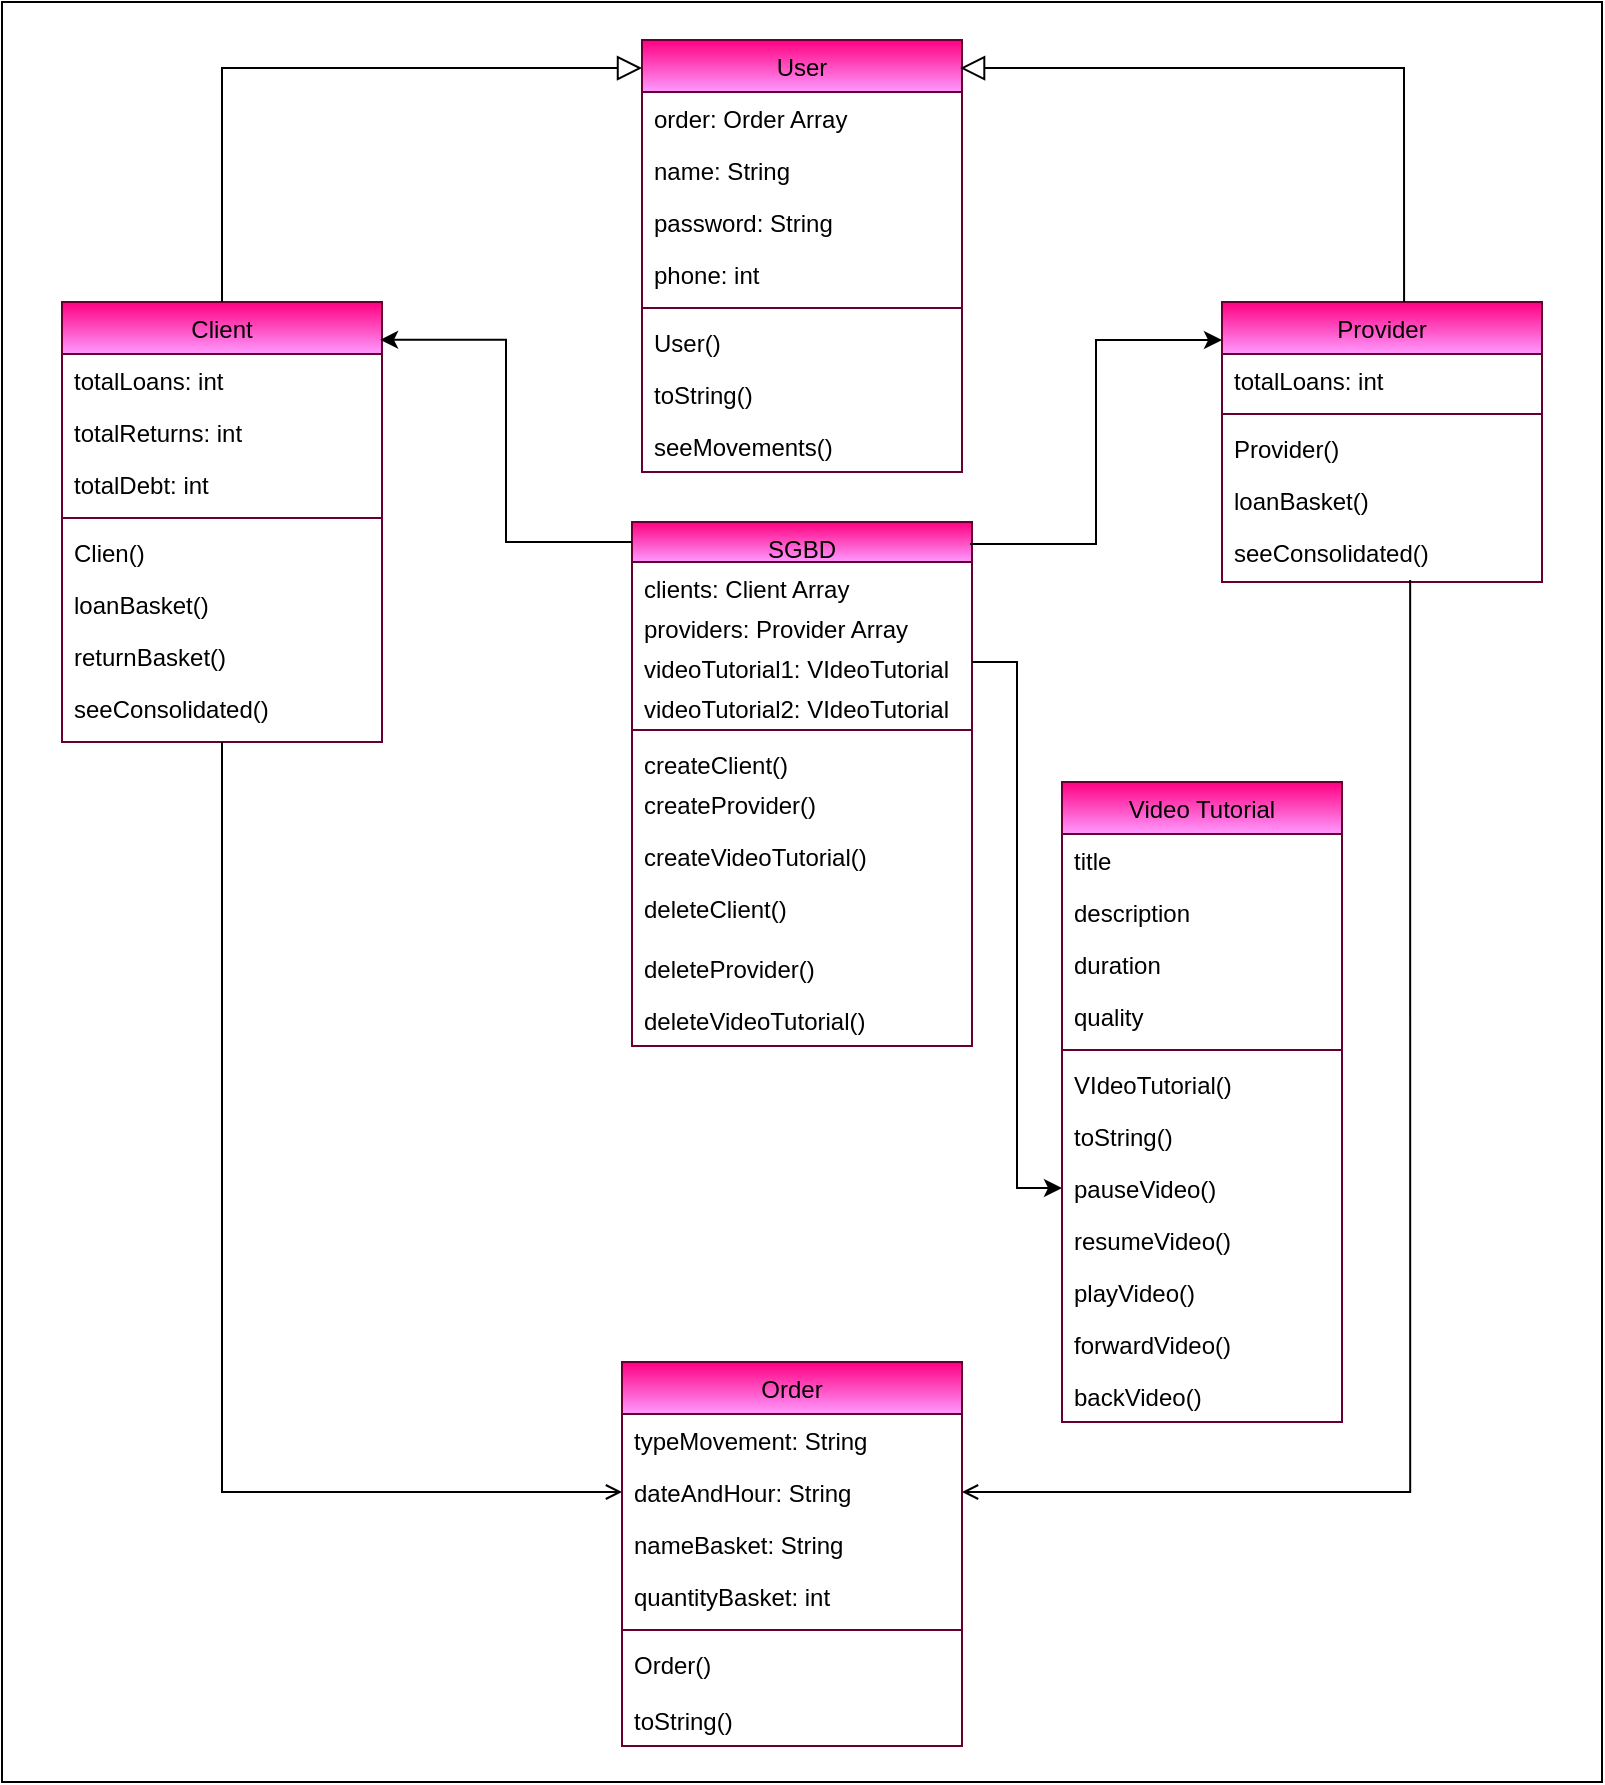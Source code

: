 <mxfile version="14.5.1" type="device"><diagram id="C5RBs43oDa-KdzZeNtuy" name="Page-1"><mxGraphModel dx="1292" dy="504" grid="1" gridSize="10" guides="1" tooltips="1" connect="1" arrows="1" fold="1" page="1" pageScale="1" pageWidth="827" pageHeight="1169" math="0" shadow="0"><root><mxCell id="WIyWlLk6GJQsqaUBKTNV-0"/><mxCell id="WIyWlLk6GJQsqaUBKTNV-1" parent="WIyWlLk6GJQsqaUBKTNV-0"/><mxCell id="KGLFpQk-crDGGDGeK6yU-16" value="" style="rounded=0;whiteSpace=wrap;html=1;labelBackgroundColor=#FFFF33;fillColor=none;" parent="WIyWlLk6GJQsqaUBKTNV-1" vertex="1"><mxGeometry x="100" y="50" width="800" height="890" as="geometry"/></mxCell><mxCell id="uigf6_gstntd0-YhAFK--6" value="Order" style="swimlane;fontStyle=0;align=center;verticalAlign=top;childLayout=stackLayout;horizontal=1;startSize=26;horizontalStack=0;resizeParent=1;resizeLast=0;collapsible=1;marginBottom=0;rounded=0;shadow=0;strokeWidth=1;fillColor=#FF0080;gradientColor=#FF99FF;strokeColor=#660033;swimlaneFillColor=none;" parent="WIyWlLk6GJQsqaUBKTNV-1" vertex="1"><mxGeometry x="410" y="730" width="170" height="192" as="geometry"><mxRectangle x="130" y="380" width="160" height="26" as="alternateBounds"/></mxGeometry></mxCell><mxCell id="uigf6_gstntd0-YhAFK--10" value="typeMovement: String " style="text;align=left;verticalAlign=top;spacingLeft=4;spacingRight=4;overflow=hidden;rotatable=0;points=[[0,0.5],[1,0.5]];portConstraint=eastwest;fontStyle=0" parent="uigf6_gstntd0-YhAFK--6" vertex="1"><mxGeometry y="26" width="170" height="26" as="geometry"/></mxCell><mxCell id="uigf6_gstntd0-YhAFK--11" value="dateAndHour: String" style="text;align=left;verticalAlign=top;spacingLeft=4;spacingRight=4;overflow=hidden;rotatable=0;points=[[0,0.5],[1,0.5]];portConstraint=eastwest;" parent="uigf6_gstntd0-YhAFK--6" vertex="1"><mxGeometry y="52" width="170" height="26" as="geometry"/></mxCell><mxCell id="uigf6_gstntd0-YhAFK--165" value="nameBasket: String" style="text;align=left;verticalAlign=top;spacingLeft=4;spacingRight=4;overflow=hidden;rotatable=0;points=[[0,0.5],[1,0.5]];portConstraint=eastwest;rounded=0;shadow=0;html=0;" parent="uigf6_gstntd0-YhAFK--6" vertex="1"><mxGeometry y="78" width="170" height="26" as="geometry"/></mxCell><mxCell id="KGLFpQk-crDGGDGeK6yU-4" value="quantityBasket: int&#10;" style="text;align=left;verticalAlign=top;spacingLeft=4;spacingRight=4;overflow=hidden;rotatable=0;points=[[0,0.5],[1,0.5]];portConstraint=eastwest;rounded=0;shadow=0;html=0;" parent="uigf6_gstntd0-YhAFK--6" vertex="1"><mxGeometry y="104" width="170" height="26" as="geometry"/></mxCell><mxCell id="uigf6_gstntd0-YhAFK--166" value="" style="line;html=1;strokeWidth=1;align=left;verticalAlign=middle;spacingTop=-1;spacingLeft=3;spacingRight=3;rotatable=0;labelPosition=right;points=[];portConstraint=eastwest;strokeColor=#660033;" parent="uigf6_gstntd0-YhAFK--6" vertex="1"><mxGeometry y="130" width="170" height="8" as="geometry"/></mxCell><mxCell id="uigf6_gstntd0-YhAFK--117" value="Order()" style="text;align=left;verticalAlign=top;spacingLeft=4;spacingRight=4;overflow=hidden;rotatable=0;points=[[0,0.5],[1,0.5]];portConstraint=eastwest;" parent="uigf6_gstntd0-YhAFK--6" vertex="1"><mxGeometry y="138" width="170" height="28" as="geometry"/></mxCell><mxCell id="uigf6_gstntd0-YhAFK--128" value="toString()" style="text;align=left;verticalAlign=top;spacingLeft=4;spacingRight=4;overflow=hidden;rotatable=0;points=[[0,0.5],[1,0.5]];portConstraint=eastwest;" parent="uigf6_gstntd0-YhAFK--6" vertex="1"><mxGeometry y="166" width="170" height="26" as="geometry"/></mxCell><mxCell id="uigf6_gstntd0-YhAFK--15" value="User" style="swimlane;fontStyle=0;align=center;verticalAlign=top;childLayout=stackLayout;horizontal=1;startSize=26;horizontalStack=0;resizeParent=1;resizeLast=0;collapsible=1;marginBottom=0;rounded=0;shadow=0;strokeWidth=1;gradientColor=#FF99FF;fillColor=#FF0080;strokeColor=#660033;swimlaneFillColor=none;" parent="WIyWlLk6GJQsqaUBKTNV-1" vertex="1"><mxGeometry x="420" y="69" width="160" height="216" as="geometry"><mxRectangle x="550" y="140" width="160" height="26" as="alternateBounds"/></mxGeometry></mxCell><mxCell id="uigf6_gstntd0-YhAFK--171" value="order: Order Array" style="text;align=left;verticalAlign=top;spacingLeft=4;spacingRight=4;overflow=hidden;rotatable=0;points=[[0,0.5],[1,0.5]];portConstraint=eastwest;labelBackgroundColor=none;" parent="uigf6_gstntd0-YhAFK--15" vertex="1"><mxGeometry y="26" width="160" height="26" as="geometry"/></mxCell><mxCell id="uigf6_gstntd0-YhAFK--16" value="name: String" style="text;align=left;verticalAlign=top;spacingLeft=4;spacingRight=4;overflow=hidden;rotatable=0;points=[[0,0.5],[1,0.5]];portConstraint=eastwest;" parent="uigf6_gstntd0-YhAFK--15" vertex="1"><mxGeometry y="52" width="160" height="26" as="geometry"/></mxCell><mxCell id="uigf6_gstntd0-YhAFK--20" value="password: String" style="text;align=left;verticalAlign=top;spacingLeft=4;spacingRight=4;overflow=hidden;rotatable=0;points=[[0,0.5],[1,0.5]];portConstraint=eastwest;rounded=0;shadow=0;html=0;" parent="uigf6_gstntd0-YhAFK--15" vertex="1"><mxGeometry y="78" width="160" height="26" as="geometry"/></mxCell><mxCell id="uigf6_gstntd0-YhAFK--18" value="phone: int" style="text;align=left;verticalAlign=top;spacingLeft=4;spacingRight=4;overflow=hidden;rotatable=0;points=[[0,0.5],[1,0.5]];portConstraint=eastwest;rounded=0;shadow=0;html=0;" parent="uigf6_gstntd0-YhAFK--15" vertex="1"><mxGeometry y="104" width="160" height="26" as="geometry"/></mxCell><mxCell id="uigf6_gstntd0-YhAFK--179" value="" style="line;html=1;strokeWidth=1;align=left;verticalAlign=middle;spacingTop=-1;spacingLeft=3;spacingRight=3;rotatable=0;labelPosition=right;points=[];portConstraint=eastwest;strokeColor=#660033;" parent="uigf6_gstntd0-YhAFK--15" vertex="1"><mxGeometry y="130" width="160" height="8" as="geometry"/></mxCell><mxCell id="uigf6_gstntd0-YhAFK--133" value="User()" style="text;align=left;verticalAlign=top;spacingLeft=4;spacingRight=4;overflow=hidden;rotatable=0;points=[[0,0.5],[1,0.5]];portConstraint=eastwest;" parent="uigf6_gstntd0-YhAFK--15" vertex="1"><mxGeometry y="138" width="160" height="26" as="geometry"/></mxCell><mxCell id="uigf6_gstntd0-YhAFK--132" value="toString()" style="text;align=left;verticalAlign=top;spacingLeft=4;spacingRight=4;overflow=hidden;rotatable=0;points=[[0,0.5],[1,0.5]];portConstraint=eastwest;" parent="uigf6_gstntd0-YhAFK--15" vertex="1"><mxGeometry y="164" width="160" height="26" as="geometry"/></mxCell><mxCell id="BQa0_6I3u87eicrjQgLP-0" value="seeMovements() " style="text;align=left;verticalAlign=top;spacingLeft=4;spacingRight=4;overflow=hidden;rotatable=0;points=[[0,0.5],[1,0.5]];portConstraint=eastwest;" parent="uigf6_gstntd0-YhAFK--15" vertex="1"><mxGeometry y="190" width="160" height="26" as="geometry"/></mxCell><mxCell id="uigf6_gstntd0-YhAFK--54" value="Video Tutorial" style="swimlane;fontStyle=0;align=center;verticalAlign=top;childLayout=stackLayout;horizontal=1;startSize=26;horizontalStack=0;resizeParent=1;resizeLast=0;collapsible=1;marginBottom=0;rounded=0;shadow=0;strokeWidth=1;fillColor=#FF0080;gradientColor=#FF99FF;strokeColor=#660033;swimlaneFillColor=none;" parent="WIyWlLk6GJQsqaUBKTNV-1" vertex="1"><mxGeometry x="630" y="440" width="140" height="320" as="geometry"><mxRectangle x="550" y="140" width="160" height="26" as="alternateBounds"/></mxGeometry></mxCell><mxCell id="uigf6_gstntd0-YhAFK--56" value="title" style="text;align=left;verticalAlign=top;spacingLeft=4;spacingRight=4;overflow=hidden;rotatable=0;points=[[0,0.5],[1,0.5]];portConstraint=eastwest;rounded=0;shadow=0;html=0;" parent="uigf6_gstntd0-YhAFK--54" vertex="1"><mxGeometry y="26" width="140" height="26" as="geometry"/></mxCell><mxCell id="uigf6_gstntd0-YhAFK--57" value="description" style="text;align=left;verticalAlign=top;spacingLeft=4;spacingRight=4;overflow=hidden;rotatable=0;points=[[0,0.5],[1,0.5]];portConstraint=eastwest;rounded=0;shadow=0;html=0;" parent="uigf6_gstntd0-YhAFK--54" vertex="1"><mxGeometry y="52" width="140" height="26" as="geometry"/></mxCell><mxCell id="uigf6_gstntd0-YhAFK--55" value="duration" style="text;align=left;verticalAlign=top;spacingLeft=4;spacingRight=4;overflow=hidden;rotatable=0;points=[[0,0.5],[1,0.5]];portConstraint=eastwest;" parent="uigf6_gstntd0-YhAFK--54" vertex="1"><mxGeometry y="78" width="140" height="26" as="geometry"/></mxCell><mxCell id="uigf6_gstntd0-YhAFK--58" value="quality" style="text;align=left;verticalAlign=top;spacingLeft=4;spacingRight=4;overflow=hidden;rotatable=0;points=[[0,0.5],[1,0.5]];portConstraint=eastwest;rounded=0;shadow=0;html=0;" parent="uigf6_gstntd0-YhAFK--54" vertex="1"><mxGeometry y="104" width="140" height="26" as="geometry"/></mxCell><mxCell id="uigf6_gstntd0-YhAFK--60" value="" style="line;html=1;strokeWidth=1;align=left;verticalAlign=middle;spacingTop=-1;spacingLeft=3;spacingRight=3;rotatable=0;labelPosition=right;points=[];portConstraint=eastwest;strokeColor=#660033;" parent="uigf6_gstntd0-YhAFK--54" vertex="1"><mxGeometry y="130" width="140" height="8" as="geometry"/></mxCell><mxCell id="KGLFpQk-crDGGDGeK6yU-6" value="VIdeoTutorial()" style="text;align=left;verticalAlign=top;spacingLeft=4;spacingRight=4;overflow=hidden;rotatable=0;points=[[0,0.5],[1,0.5]];portConstraint=eastwest;" parent="uigf6_gstntd0-YhAFK--54" vertex="1"><mxGeometry y="138" width="140" height="26" as="geometry"/></mxCell><mxCell id="uigf6_gstntd0-YhAFK--61" value="toString()" style="text;align=left;verticalAlign=top;spacingLeft=4;spacingRight=4;overflow=hidden;rotatable=0;points=[[0,0.5],[1,0.5]];portConstraint=eastwest;" parent="uigf6_gstntd0-YhAFK--54" vertex="1"><mxGeometry y="164" width="140" height="26" as="geometry"/></mxCell><mxCell id="uigf6_gstntd0-YhAFK--90" value="pauseVideo()" style="text;align=left;verticalAlign=top;spacingLeft=4;spacingRight=4;overflow=hidden;rotatable=0;points=[[0,0.5],[1,0.5]];portConstraint=eastwest;" parent="uigf6_gstntd0-YhAFK--54" vertex="1"><mxGeometry y="190" width="140" height="26" as="geometry"/></mxCell><mxCell id="uigf6_gstntd0-YhAFK--62" value="resumeVideo()" style="text;align=left;verticalAlign=top;spacingLeft=4;spacingRight=4;overflow=hidden;rotatable=0;points=[[0,0.5],[1,0.5]];portConstraint=eastwest;" parent="uigf6_gstntd0-YhAFK--54" vertex="1"><mxGeometry y="216" width="140" height="26" as="geometry"/></mxCell><mxCell id="uigf6_gstntd0-YhAFK--147" value="playVideo()" style="text;align=left;verticalAlign=top;spacingLeft=4;spacingRight=4;overflow=hidden;rotatable=0;points=[[0,0.5],[1,0.5]];portConstraint=eastwest;" parent="uigf6_gstntd0-YhAFK--54" vertex="1"><mxGeometry y="242" width="140" height="26" as="geometry"/></mxCell><mxCell id="uigf6_gstntd0-YhAFK--89" value="forwardVideo()" style="text;align=left;verticalAlign=top;spacingLeft=4;spacingRight=4;overflow=hidden;rotatable=0;points=[[0,0.5],[1,0.5]];portConstraint=eastwest;" parent="uigf6_gstntd0-YhAFK--54" vertex="1"><mxGeometry y="268" width="140" height="26" as="geometry"/></mxCell><mxCell id="uigf6_gstntd0-YhAFK--91" value="backVideo()" style="text;align=left;verticalAlign=top;spacingLeft=4;spacingRight=4;overflow=hidden;rotatable=0;points=[[0,0.5],[1,0.5]];portConstraint=eastwest;" parent="uigf6_gstntd0-YhAFK--54" vertex="1"><mxGeometry y="294" width="140" height="26" as="geometry"/></mxCell><mxCell id="uigf6_gstntd0-YhAFK--67" value="SGBD" style="swimlane;fontStyle=0;align=center;verticalAlign=top;childLayout=stackLayout;horizontal=1;startSize=20;horizontalStack=0;resizeParent=1;resizeLast=0;collapsible=1;marginBottom=0;rounded=0;shadow=0;strokeWidth=1;fillColor=#FF0080;gradientColor=#FF99FF;strokeColor=#660033;swimlaneFillColor=none;" parent="WIyWlLk6GJQsqaUBKTNV-1" vertex="1"><mxGeometry x="415" y="310" width="170" height="262" as="geometry"><mxRectangle x="550" y="140" width="160" height="26" as="alternateBounds"/></mxGeometry></mxCell><mxCell id="KGLFpQk-crDGGDGeK6yU-8" value="clients: Client Array" style="text;align=left;verticalAlign=top;spacingLeft=4;spacingRight=4;overflow=hidden;rotatable=0;points=[[0,0.5],[1,0.5]];portConstraint=eastwest;labelBackgroundColor=none;" parent="uigf6_gstntd0-YhAFK--67" vertex="1"><mxGeometry y="20" width="170" height="20" as="geometry"/></mxCell><mxCell id="KGLFpQk-crDGGDGeK6yU-10" value="providers: Provider Array" style="text;align=left;verticalAlign=top;spacingLeft=4;spacingRight=4;overflow=hidden;rotatable=0;points=[[0,0.5],[1,0.5]];portConstraint=eastwest;labelBackgroundColor=none;" parent="uigf6_gstntd0-YhAFK--67" vertex="1"><mxGeometry y="40" width="170" height="20" as="geometry"/></mxCell><mxCell id="KGLFpQk-crDGGDGeK6yU-7" value="videoTutorial1: VIdeoTutorial" style="text;align=left;verticalAlign=top;spacingLeft=4;spacingRight=4;overflow=hidden;rotatable=0;points=[[0,0.5],[1,0.5]];portConstraint=eastwest;" parent="uigf6_gstntd0-YhAFK--67" vertex="1"><mxGeometry y="60" width="170" height="20" as="geometry"/></mxCell><mxCell id="KGLFpQk-crDGGDGeK6yU-9" value="videoTutorial2: VIdeoTutorial" style="text;align=left;verticalAlign=top;spacingLeft=4;spacingRight=4;overflow=hidden;rotatable=0;points=[[0,0.5],[1,0.5]];portConstraint=eastwest;" parent="uigf6_gstntd0-YhAFK--67" vertex="1"><mxGeometry y="80" width="170" height="20" as="geometry"/></mxCell><mxCell id="uigf6_gstntd0-YhAFK--73" value="" style="line;html=1;strokeWidth=1;align=left;verticalAlign=middle;spacingTop=-1;spacingLeft=3;spacingRight=3;rotatable=0;labelPosition=right;points=[];portConstraint=eastwest;strokeColor=#660033;" parent="uigf6_gstntd0-YhAFK--67" vertex="1"><mxGeometry y="100" width="170" height="8" as="geometry"/></mxCell><mxCell id="uigf6_gstntd0-YhAFK--74" value="createClient()" style="text;align=left;verticalAlign=top;spacingLeft=4;spacingRight=4;overflow=hidden;rotatable=0;points=[[0,0.5],[1,0.5]];portConstraint=eastwest;labelBackgroundColor=none;" parent="uigf6_gstntd0-YhAFK--67" vertex="1"><mxGeometry y="108" width="170" height="20" as="geometry"/></mxCell><mxCell id="uigf6_gstntd0-YhAFK--75" value="createProvider()" style="text;align=left;verticalAlign=top;spacingLeft=4;spacingRight=4;overflow=hidden;rotatable=0;points=[[0,0.5],[1,0.5]];portConstraint=eastwest;labelBackgroundColor=none;" parent="uigf6_gstntd0-YhAFK--67" vertex="1"><mxGeometry y="128" width="170" height="26" as="geometry"/></mxCell><mxCell id="KGLFpQk-crDGGDGeK6yU-11" value="createVideoTutorial()" style="text;align=left;verticalAlign=top;spacingLeft=4;spacingRight=4;overflow=hidden;rotatable=0;points=[[0,0.5],[1,0.5]];portConstraint=eastwest;" parent="uigf6_gstntd0-YhAFK--67" vertex="1"><mxGeometry y="154" width="170" height="26" as="geometry"/></mxCell><mxCell id="uigf6_gstntd0-YhAFK--141" value="deleteClient()" style="text;align=left;verticalAlign=top;spacingLeft=4;spacingRight=4;overflow=hidden;rotatable=0;points=[[0,0.5],[1,0.5]];portConstraint=eastwest;labelBackgroundColor=none;" parent="uigf6_gstntd0-YhAFK--67" vertex="1"><mxGeometry y="180" width="170" height="30" as="geometry"/></mxCell><mxCell id="uigf6_gstntd0-YhAFK--145" value="deleteProvider()" style="text;align=left;verticalAlign=top;spacingLeft=4;spacingRight=4;overflow=hidden;rotatable=0;points=[[0,0.5],[1,0.5]];portConstraint=eastwest;labelBackgroundColor=none;" parent="uigf6_gstntd0-YhAFK--67" vertex="1"><mxGeometry y="210" width="170" height="26" as="geometry"/></mxCell><mxCell id="KGLFpQk-crDGGDGeK6yU-12" value="deleteVideoTutorial()" style="text;align=left;verticalAlign=top;spacingLeft=4;spacingRight=4;overflow=hidden;rotatable=0;points=[[0,0.5],[1,0.5]];portConstraint=eastwest;" parent="uigf6_gstntd0-YhAFK--67" vertex="1"><mxGeometry y="236" width="170" height="26" as="geometry"/></mxCell><mxCell id="uigf6_gstntd0-YhAFK--101" value="Client" style="swimlane;fontStyle=0;align=center;verticalAlign=top;childLayout=stackLayout;horizontal=1;startSize=26;horizontalStack=0;resizeParent=1;resizeLast=0;collapsible=1;marginBottom=0;rounded=0;shadow=0;strokeWidth=1;fillColor=#FF0080;gradientColor=#FF99FF;swimlaneFillColor=none;strokeColor=#660033;" parent="WIyWlLk6GJQsqaUBKTNV-1" vertex="1"><mxGeometry x="130" y="200" width="160" height="220" as="geometry"><mxRectangle x="550" y="140" width="160" height="26" as="alternateBounds"/></mxGeometry></mxCell><mxCell id="KGLFpQk-crDGGDGeK6yU-1" value="totalLoans: int" style="text;align=left;verticalAlign=top;spacingLeft=4;spacingRight=4;overflow=hidden;rotatable=0;points=[[0,0.5],[1,0.5]];portConstraint=eastwest;" parent="uigf6_gstntd0-YhAFK--101" vertex="1"><mxGeometry y="26" width="160" height="26" as="geometry"/></mxCell><mxCell id="KGLFpQk-crDGGDGeK6yU-2" value="totalReturns: int" style="text;align=left;verticalAlign=top;spacingLeft=4;spacingRight=4;overflow=hidden;rotatable=0;points=[[0,0.5],[1,0.5]];portConstraint=eastwest;" parent="uigf6_gstntd0-YhAFK--101" vertex="1"><mxGeometry y="52" width="160" height="26" as="geometry"/></mxCell><mxCell id="KGLFpQk-crDGGDGeK6yU-3" value="totalDebt: int" style="text;align=left;verticalAlign=top;spacingLeft=4;spacingRight=4;overflow=hidden;rotatable=0;points=[[0,0.5],[1,0.5]];portConstraint=eastwest;" parent="uigf6_gstntd0-YhAFK--101" vertex="1"><mxGeometry y="78" width="160" height="26" as="geometry"/></mxCell><mxCell id="qacrUoDno9mUqu6ef3kt-1" value="" style="line;html=1;strokeWidth=1;align=left;verticalAlign=middle;spacingTop=-1;spacingLeft=3;spacingRight=3;rotatable=0;labelPosition=right;points=[];portConstraint=eastwest;strokeColor=#660033;" parent="uigf6_gstntd0-YhAFK--101" vertex="1"><mxGeometry y="104" width="160" height="8" as="geometry"/></mxCell><mxCell id="uigf6_gstntd0-YhAFK--104" value="Clien()" style="text;align=left;verticalAlign=top;spacingLeft=4;spacingRight=4;overflow=hidden;rotatable=0;points=[[0,0.5],[1,0.5]];portConstraint=eastwest;" parent="uigf6_gstntd0-YhAFK--101" vertex="1"><mxGeometry y="112" width="160" height="26" as="geometry"/></mxCell><mxCell id="uigf6_gstntd0-YhAFK--152" value="loanBasket()" style="text;align=left;verticalAlign=top;spacingLeft=4;spacingRight=4;overflow=hidden;rotatable=0;points=[[0,0.5],[1,0.5]];portConstraint=eastwest;labelBackgroundColor=none;" parent="uigf6_gstntd0-YhAFK--101" vertex="1"><mxGeometry y="138" width="160" height="26" as="geometry"/></mxCell><mxCell id="uigf6_gstntd0-YhAFK--153" value="returnBasket()" style="text;align=left;verticalAlign=top;spacingLeft=4;spacingRight=4;overflow=hidden;rotatable=0;points=[[0,0.5],[1,0.5]];portConstraint=eastwest;labelBackgroundColor=none;" parent="uigf6_gstntd0-YhAFK--101" vertex="1"><mxGeometry y="164" width="160" height="26" as="geometry"/></mxCell><mxCell id="BQa0_6I3u87eicrjQgLP-1" value="seeConsolidated()" style="text;align=left;verticalAlign=top;spacingLeft=4;spacingRight=4;overflow=hidden;rotatable=0;points=[[0,0.5],[1,0.5]];portConstraint=eastwest;labelBackgroundColor=none;" parent="uigf6_gstntd0-YhAFK--101" vertex="1"><mxGeometry y="190" width="160" height="26" as="geometry"/></mxCell><mxCell id="uigf6_gstntd0-YhAFK--142" value="Provider" style="swimlane;fontStyle=0;align=center;verticalAlign=top;childLayout=stackLayout;horizontal=1;startSize=26;horizontalStack=0;resizeParent=1;resizeLast=0;collapsible=1;marginBottom=0;rounded=0;shadow=0;strokeWidth=1;fillColor=#FF0080;gradientColor=#FF99FF;strokeColor=#660033;" parent="WIyWlLk6GJQsqaUBKTNV-1" vertex="1"><mxGeometry x="710" y="200" width="160" height="140" as="geometry"><mxRectangle x="550" y="140" width="160" height="26" as="alternateBounds"/></mxGeometry></mxCell><mxCell id="qacrUoDno9mUqu6ef3kt-2" value="totalLoans: int" style="text;align=left;verticalAlign=top;spacingLeft=4;spacingRight=4;overflow=hidden;rotatable=0;points=[[0,0.5],[1,0.5]];portConstraint=eastwest;" parent="uigf6_gstntd0-YhAFK--142" vertex="1"><mxGeometry y="26" width="160" height="26" as="geometry"/></mxCell><mxCell id="qacrUoDno9mUqu6ef3kt-3" value="" style="line;html=1;strokeWidth=1;align=left;verticalAlign=middle;spacingTop=-1;spacingLeft=3;spacingRight=3;rotatable=0;labelPosition=right;points=[];portConstraint=eastwest;strokeColor=#660033;" parent="uigf6_gstntd0-YhAFK--142" vertex="1"><mxGeometry y="52" width="160" height="8" as="geometry"/></mxCell><mxCell id="uigf6_gstntd0-YhAFK--144" value="Provider()" style="text;align=left;verticalAlign=top;spacingLeft=4;spacingRight=4;overflow=hidden;rotatable=0;points=[[0,0.5],[1,0.5]];portConstraint=eastwest;" parent="uigf6_gstntd0-YhAFK--142" vertex="1"><mxGeometry y="60" width="160" height="26" as="geometry"/></mxCell><mxCell id="uigf6_gstntd0-YhAFK--154" value="loanBasket()&#10;" style="text;align=left;verticalAlign=top;spacingLeft=4;spacingRight=4;overflow=hidden;rotatable=0;points=[[0,0.5],[1,0.5]];portConstraint=eastwest;labelBackgroundColor=none;" parent="uigf6_gstntd0-YhAFK--142" vertex="1"><mxGeometry y="86" width="160" height="26" as="geometry"/></mxCell><mxCell id="BQa0_6I3u87eicrjQgLP-2" value="seeConsolidated()" style="text;align=left;verticalAlign=top;spacingLeft=4;spacingRight=4;overflow=hidden;rotatable=0;points=[[0,0.5],[1,0.5]];portConstraint=eastwest;labelBackgroundColor=none;" parent="uigf6_gstntd0-YhAFK--142" vertex="1"><mxGeometry y="112" width="160" height="26" as="geometry"/></mxCell><mxCell id="uigf6_gstntd0-YhAFK--155" value="" style="endArrow=open;shadow=0;strokeWidth=1;rounded=0;endFill=1;edgeStyle=orthogonalEdgeStyle;elbow=vertical;entryX=0;entryY=0.5;entryDx=0;entryDy=0;exitX=0.5;exitY=1;exitDx=0;exitDy=0;" parent="WIyWlLk6GJQsqaUBKTNV-1" source="uigf6_gstntd0-YhAFK--101" target="uigf6_gstntd0-YhAFK--11" edge="1"><mxGeometry x="0.5" y="41" relative="1" as="geometry"><mxPoint x="522" y="690" as="sourcePoint"/><mxPoint x="640" y="680" as="targetPoint"/><mxPoint x="-40" y="32" as="offset"/></mxGeometry></mxCell><mxCell id="uigf6_gstntd0-YhAFK--159" value="" style="endArrow=open;shadow=0;strokeWidth=1;rounded=0;endFill=1;edgeStyle=orthogonalEdgeStyle;elbow=vertical;entryX=1;entryY=0.5;entryDx=0;entryDy=0;exitX=0.588;exitY=1.038;exitDx=0;exitDy=0;exitPerimeter=0;" parent="WIyWlLk6GJQsqaUBKTNV-1" target="uigf6_gstntd0-YhAFK--11" edge="1" source="BQa0_6I3u87eicrjQgLP-2"><mxGeometry x="0.5" y="41" relative="1" as="geometry"><mxPoint x="799" y="358" as="sourcePoint"/><mxPoint x="660" y="700" as="targetPoint"/><mxPoint x="-40" y="32" as="offset"/></mxGeometry></mxCell><mxCell id="uigf6_gstntd0-YhAFK--176" value="" style="endArrow=block;endSize=10;endFill=0;shadow=0;strokeWidth=1;rounded=0;edgeStyle=orthogonalEdgeStyle;elbow=vertical;entryX=0;entryY=0.065;entryDx=0;entryDy=0;exitX=0.5;exitY=0;exitDx=0;exitDy=0;entryPerimeter=0;" parent="WIyWlLk6GJQsqaUBKTNV-1" source="uigf6_gstntd0-YhAFK--101" target="uigf6_gstntd0-YhAFK--15" edge="1"><mxGeometry width="160" relative="1" as="geometry"><mxPoint x="190" y="200" as="sourcePoint"/><mxPoint x="340" y="310" as="targetPoint"/></mxGeometry></mxCell><mxCell id="uigf6_gstntd0-YhAFK--177" value="" style="endArrow=block;endSize=10;endFill=0;shadow=0;strokeWidth=1;rounded=0;edgeStyle=orthogonalEdgeStyle;elbow=vertical;exitX=0.569;exitY=0;exitDx=0;exitDy=0;entryX=0.994;entryY=0.065;entryDx=0;entryDy=0;entryPerimeter=0;exitPerimeter=0;" parent="WIyWlLk6GJQsqaUBKTNV-1" source="uigf6_gstntd0-YhAFK--142" target="uigf6_gstntd0-YhAFK--15" edge="1"><mxGeometry width="160" relative="1" as="geometry"><mxPoint x="740" y="200" as="sourcePoint"/><mxPoint x="380" y="310" as="targetPoint"/></mxGeometry></mxCell><mxCell id="qacrUoDno9mUqu6ef3kt-6" style="edgeStyle=elbowEdgeStyle;rounded=0;orthogonalLoop=1;jettySize=auto;html=1;exitX=0;exitY=0.038;exitDx=0;exitDy=0;entryX=0.994;entryY=0.086;entryDx=0;entryDy=0;entryPerimeter=0;exitPerimeter=0;" parent="WIyWlLk6GJQsqaUBKTNV-1" source="uigf6_gstntd0-YhAFK--67" target="uigf6_gstntd0-YhAFK--101" edge="1"><mxGeometry relative="1" as="geometry"><mxPoint x="270" y="248" as="targetPoint"/></mxGeometry></mxCell><mxCell id="qacrUoDno9mUqu6ef3kt-7" style="edgeStyle=elbowEdgeStyle;rounded=0;orthogonalLoop=1;jettySize=auto;html=1;entryX=0;entryY=0.136;entryDx=0;entryDy=0;entryPerimeter=0;exitX=0.994;exitY=0.042;exitDx=0;exitDy=0;exitPerimeter=0;" parent="WIyWlLk6GJQsqaUBKTNV-1" source="uigf6_gstntd0-YhAFK--67" target="uigf6_gstntd0-YhAFK--142" edge="1"><mxGeometry relative="1" as="geometry"><mxPoint x="720.96" y="286.988" as="targetPoint"/><mxPoint x="590" y="320" as="sourcePoint"/></mxGeometry></mxCell><mxCell id="KGLFpQk-crDGGDGeK6yU-14" style="edgeStyle=elbowEdgeStyle;rounded=0;orthogonalLoop=1;jettySize=auto;html=1;exitX=1;exitY=0.5;exitDx=0;exitDy=0;" parent="WIyWlLk6GJQsqaUBKTNV-1" source="KGLFpQk-crDGGDGeK6yU-7" target="uigf6_gstntd0-YhAFK--90" edge="1"><mxGeometry relative="1" as="geometry"/></mxCell></root></mxGraphModel></diagram></mxfile>